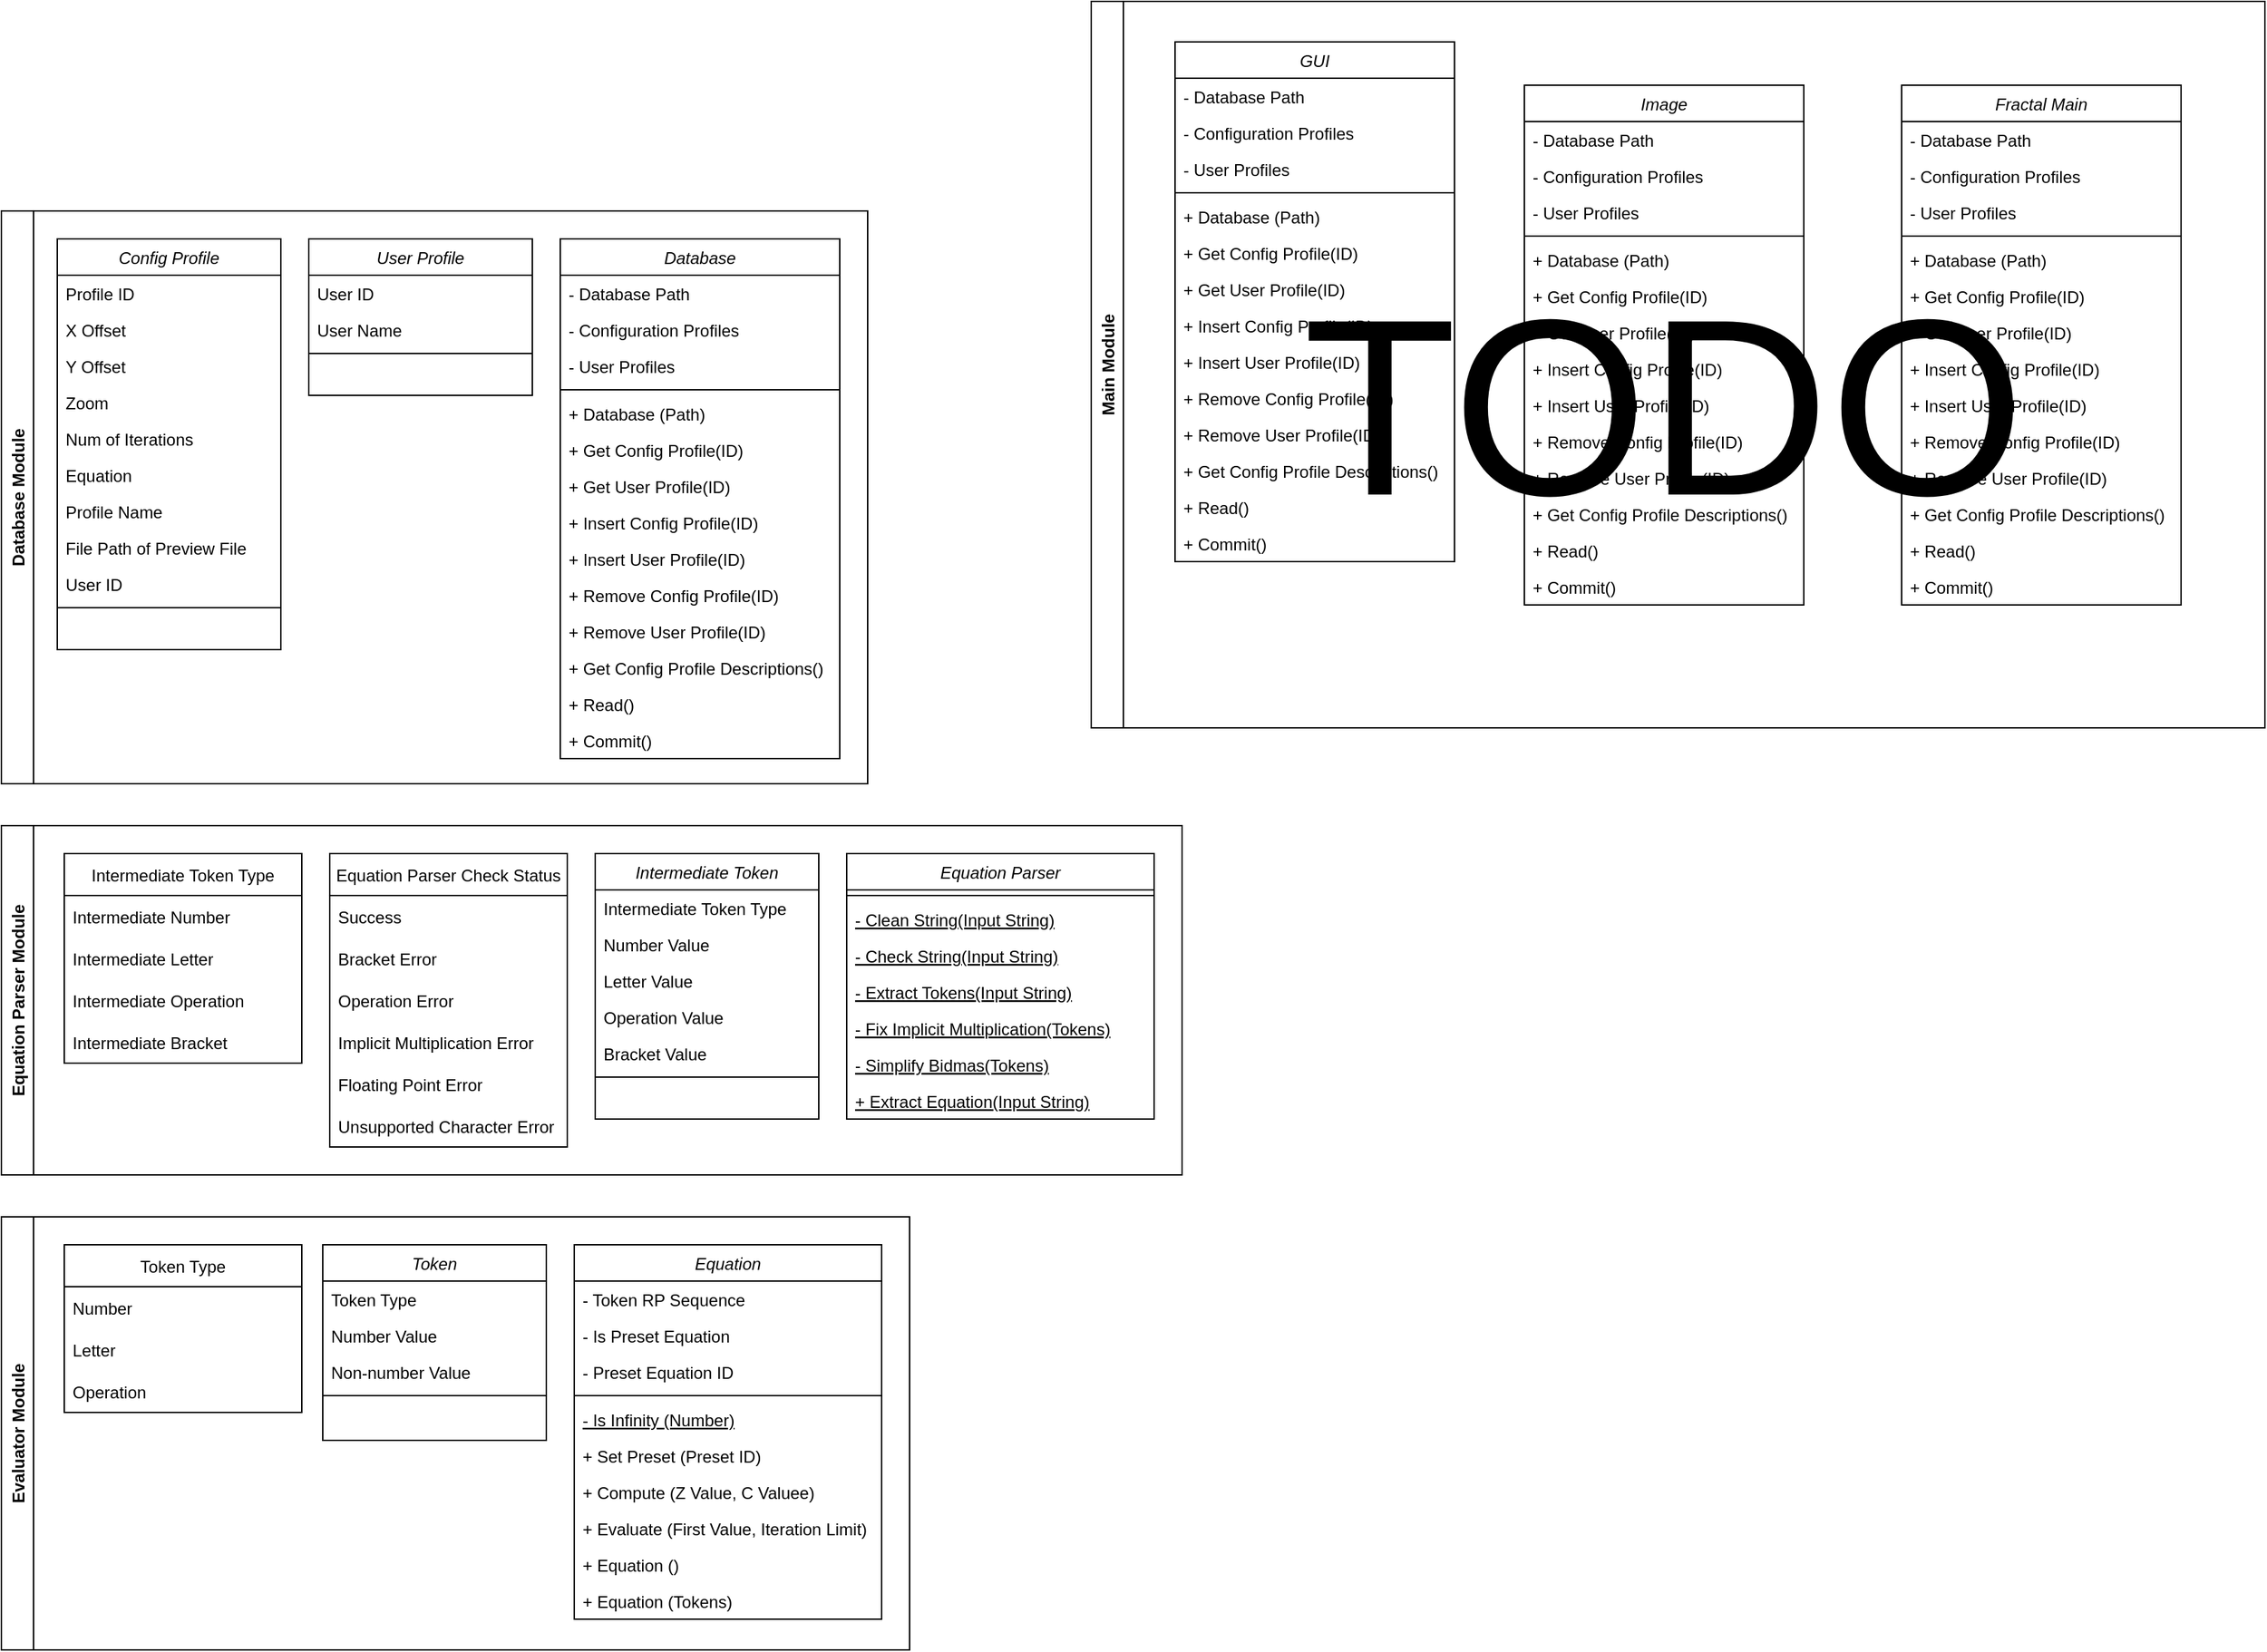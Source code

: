 <mxfile version="13.7.9" type="device"><diagram id="C5RBs43oDa-KdzZeNtuy" name="Page-1"><mxGraphModel dx="1892" dy="2619" grid="1" gridSize="10" guides="1" tooltips="1" connect="1" arrows="1" fold="1" page="1" pageScale="1" pageWidth="827" pageHeight="1169" math="0" shadow="0"><root><mxCell id="WIyWlLk6GJQsqaUBKTNV-0"/><mxCell id="WIyWlLk6GJQsqaUBKTNV-1" parent="WIyWlLk6GJQsqaUBKTNV-0"/><mxCell id="FXvKCk4nJ218UlBcuab3-96" value="Database Module" style="swimlane;horizontal=0;" parent="WIyWlLk6GJQsqaUBKTNV-1" vertex="1"><mxGeometry x="60" y="50" width="620" height="410" as="geometry"/></mxCell><mxCell id="zkfFHV4jXpPFQw0GAbJ--0" value="Config Profile" style="swimlane;fontStyle=2;align=center;verticalAlign=top;childLayout=stackLayout;horizontal=1;startSize=26;horizontalStack=0;resizeParent=1;resizeLast=0;collapsible=1;marginBottom=0;rounded=0;shadow=0;strokeWidth=1;" parent="FXvKCk4nJ218UlBcuab3-96" vertex="1"><mxGeometry x="40" y="20" width="160" height="294" as="geometry"><mxRectangle x="230" y="140" width="160" height="26" as="alternateBounds"/></mxGeometry></mxCell><mxCell id="zkfFHV4jXpPFQw0GAbJ--1" value="Profile ID" style="text;align=left;verticalAlign=top;spacingLeft=4;spacingRight=4;overflow=hidden;rotatable=0;points=[[0,0.5],[1,0.5]];portConstraint=eastwest;" parent="zkfFHV4jXpPFQw0GAbJ--0" vertex="1"><mxGeometry y="26" width="160" height="26" as="geometry"/></mxCell><mxCell id="zkfFHV4jXpPFQw0GAbJ--2" value="X Offset" style="text;align=left;verticalAlign=top;spacingLeft=4;spacingRight=4;overflow=hidden;rotatable=0;points=[[0,0.5],[1,0.5]];portConstraint=eastwest;rounded=0;shadow=0;html=0;" parent="zkfFHV4jXpPFQw0GAbJ--0" vertex="1"><mxGeometry y="52" width="160" height="26" as="geometry"/></mxCell><mxCell id="zkfFHV4jXpPFQw0GAbJ--3" value="Y Offset" style="text;align=left;verticalAlign=top;spacingLeft=4;spacingRight=4;overflow=hidden;rotatable=0;points=[[0,0.5],[1,0.5]];portConstraint=eastwest;rounded=0;shadow=0;html=0;" parent="zkfFHV4jXpPFQw0GAbJ--0" vertex="1"><mxGeometry y="78" width="160" height="26" as="geometry"/></mxCell><mxCell id="FXvKCk4nJ218UlBcuab3-0" value="Zoom" style="text;align=left;verticalAlign=top;spacingLeft=4;spacingRight=4;overflow=hidden;rotatable=0;points=[[0,0.5],[1,0.5]];portConstraint=eastwest;rounded=0;shadow=0;html=0;" parent="zkfFHV4jXpPFQw0GAbJ--0" vertex="1"><mxGeometry y="104" width="160" height="26" as="geometry"/></mxCell><mxCell id="FXvKCk4nJ218UlBcuab3-1" value="Num of Iterations" style="text;align=left;verticalAlign=top;spacingLeft=4;spacingRight=4;overflow=hidden;rotatable=0;points=[[0,0.5],[1,0.5]];portConstraint=eastwest;rounded=0;shadow=0;html=0;" parent="zkfFHV4jXpPFQw0GAbJ--0" vertex="1"><mxGeometry y="130" width="160" height="26" as="geometry"/></mxCell><mxCell id="FXvKCk4nJ218UlBcuab3-2" value="Equation" style="text;align=left;verticalAlign=top;spacingLeft=4;spacingRight=4;overflow=hidden;rotatable=0;points=[[0,0.5],[1,0.5]];portConstraint=eastwest;rounded=0;shadow=0;html=0;" parent="zkfFHV4jXpPFQw0GAbJ--0" vertex="1"><mxGeometry y="156" width="160" height="26" as="geometry"/></mxCell><mxCell id="FXvKCk4nJ218UlBcuab3-3" value="Profile Name" style="text;align=left;verticalAlign=top;spacingLeft=4;spacingRight=4;overflow=hidden;rotatable=0;points=[[0,0.5],[1,0.5]];portConstraint=eastwest;rounded=0;shadow=0;html=0;" parent="zkfFHV4jXpPFQw0GAbJ--0" vertex="1"><mxGeometry y="182" width="160" height="26" as="geometry"/></mxCell><mxCell id="FXvKCk4nJ218UlBcuab3-4" value="File Path of Preview File" style="text;align=left;verticalAlign=top;spacingLeft=4;spacingRight=4;overflow=hidden;rotatable=0;points=[[0,0.5],[1,0.5]];portConstraint=eastwest;rounded=0;shadow=0;html=0;" parent="zkfFHV4jXpPFQw0GAbJ--0" vertex="1"><mxGeometry y="208" width="160" height="26" as="geometry"/></mxCell><mxCell id="FXvKCk4nJ218UlBcuab3-5" value="User ID" style="text;align=left;verticalAlign=top;spacingLeft=4;spacingRight=4;overflow=hidden;rotatable=0;points=[[0,0.5],[1,0.5]];portConstraint=eastwest;rounded=0;shadow=0;html=0;" parent="zkfFHV4jXpPFQw0GAbJ--0" vertex="1"><mxGeometry y="234" width="160" height="26" as="geometry"/></mxCell><mxCell id="zkfFHV4jXpPFQw0GAbJ--4" value="" style="line;html=1;strokeWidth=1;align=left;verticalAlign=middle;spacingTop=-1;spacingLeft=3;spacingRight=3;rotatable=0;labelPosition=right;points=[];portConstraint=eastwest;" parent="zkfFHV4jXpPFQw0GAbJ--0" vertex="1"><mxGeometry y="260" width="160" height="8" as="geometry"/></mxCell><mxCell id="FXvKCk4nJ218UlBcuab3-6" value="User Profile" style="swimlane;fontStyle=2;align=center;verticalAlign=top;childLayout=stackLayout;horizontal=1;startSize=26;horizontalStack=0;resizeParent=1;resizeLast=0;collapsible=1;marginBottom=0;rounded=0;shadow=0;strokeWidth=1;" parent="FXvKCk4nJ218UlBcuab3-96" vertex="1"><mxGeometry x="220" y="20" width="160" height="112" as="geometry"><mxRectangle x="230" y="140" width="160" height="26" as="alternateBounds"/></mxGeometry></mxCell><mxCell id="FXvKCk4nJ218UlBcuab3-7" value="User ID" style="text;align=left;verticalAlign=top;spacingLeft=4;spacingRight=4;overflow=hidden;rotatable=0;points=[[0,0.5],[1,0.5]];portConstraint=eastwest;" parent="FXvKCk4nJ218UlBcuab3-6" vertex="1"><mxGeometry y="26" width="160" height="26" as="geometry"/></mxCell><mxCell id="FXvKCk4nJ218UlBcuab3-8" value="User Name" style="text;align=left;verticalAlign=top;spacingLeft=4;spacingRight=4;overflow=hidden;rotatable=0;points=[[0,0.5],[1,0.5]];portConstraint=eastwest;rounded=0;shadow=0;html=0;" parent="FXvKCk4nJ218UlBcuab3-6" vertex="1"><mxGeometry y="52" width="160" height="26" as="geometry"/></mxCell><mxCell id="FXvKCk4nJ218UlBcuab3-16" value="" style="line;html=1;strokeWidth=1;align=left;verticalAlign=middle;spacingTop=-1;spacingLeft=3;spacingRight=3;rotatable=0;labelPosition=right;points=[];portConstraint=eastwest;" parent="FXvKCk4nJ218UlBcuab3-6" vertex="1"><mxGeometry y="78" width="160" height="8" as="geometry"/></mxCell><mxCell id="FXvKCk4nJ218UlBcuab3-18" value="Database" style="swimlane;fontStyle=2;align=center;verticalAlign=top;childLayout=stackLayout;horizontal=1;startSize=26;horizontalStack=0;resizeParent=1;resizeLast=0;collapsible=1;marginBottom=0;rounded=0;shadow=0;strokeWidth=1;" parent="FXvKCk4nJ218UlBcuab3-96" vertex="1"><mxGeometry x="400" y="20" width="200" height="372" as="geometry"><mxRectangle x="230" y="140" width="160" height="26" as="alternateBounds"/></mxGeometry></mxCell><mxCell id="FXvKCk4nJ218UlBcuab3-19" value="- Database Path" style="text;align=left;verticalAlign=top;spacingLeft=4;spacingRight=4;overflow=hidden;rotatable=0;points=[[0,0.5],[1,0.5]];portConstraint=eastwest;" parent="FXvKCk4nJ218UlBcuab3-18" vertex="1"><mxGeometry y="26" width="200" height="26" as="geometry"/></mxCell><mxCell id="FXvKCk4nJ218UlBcuab3-20" value="- Configuration Profiles" style="text;align=left;verticalAlign=top;spacingLeft=4;spacingRight=4;overflow=hidden;rotatable=0;points=[[0,0.5],[1,0.5]];portConstraint=eastwest;rounded=0;shadow=0;html=0;" parent="FXvKCk4nJ218UlBcuab3-18" vertex="1"><mxGeometry y="52" width="200" height="26" as="geometry"/></mxCell><mxCell id="FXvKCk4nJ218UlBcuab3-21" value="- User Profiles" style="text;align=left;verticalAlign=top;spacingLeft=4;spacingRight=4;overflow=hidden;rotatable=0;points=[[0,0.5],[1,0.5]];portConstraint=eastwest;rounded=0;shadow=0;html=0;" parent="FXvKCk4nJ218UlBcuab3-18" vertex="1"><mxGeometry y="78" width="200" height="26" as="geometry"/></mxCell><mxCell id="FXvKCk4nJ218UlBcuab3-28" value="" style="line;html=1;strokeWidth=1;align=left;verticalAlign=middle;spacingTop=-1;spacingLeft=3;spacingRight=3;rotatable=0;labelPosition=right;points=[];portConstraint=eastwest;" parent="FXvKCk4nJ218UlBcuab3-18" vertex="1"><mxGeometry y="104" width="200" height="8" as="geometry"/></mxCell><mxCell id="FXvKCk4nJ218UlBcuab3-27" value="+ Database (Path)" style="text;align=left;verticalAlign=top;spacingLeft=4;spacingRight=4;overflow=hidden;rotatable=0;points=[[0,0.5],[1,0.5]];portConstraint=eastwest;rounded=0;shadow=0;html=0;" parent="FXvKCk4nJ218UlBcuab3-18" vertex="1"><mxGeometry y="112" width="200" height="26" as="geometry"/></mxCell><mxCell id="FXvKCk4nJ218UlBcuab3-29" value="+ Get Config Profile(ID)" style="text;align=left;verticalAlign=top;spacingLeft=4;spacingRight=4;overflow=hidden;rotatable=0;points=[[0,0.5],[1,0.5]];portConstraint=eastwest;rounded=0;shadow=0;html=0;" parent="FXvKCk4nJ218UlBcuab3-18" vertex="1"><mxGeometry y="138" width="200" height="26" as="geometry"/></mxCell><mxCell id="FXvKCk4nJ218UlBcuab3-30" value="+ Get User Profile(ID)" style="text;align=left;verticalAlign=top;spacingLeft=4;spacingRight=4;overflow=hidden;rotatable=0;points=[[0,0.5],[1,0.5]];portConstraint=eastwest;rounded=0;shadow=0;html=0;" parent="FXvKCk4nJ218UlBcuab3-18" vertex="1"><mxGeometry y="164" width="200" height="26" as="geometry"/></mxCell><mxCell id="FXvKCk4nJ218UlBcuab3-31" value="+ Insert Config Profile(ID)" style="text;align=left;verticalAlign=top;spacingLeft=4;spacingRight=4;overflow=hidden;rotatable=0;points=[[0,0.5],[1,0.5]];portConstraint=eastwest;rounded=0;shadow=0;html=0;" parent="FXvKCk4nJ218UlBcuab3-18" vertex="1"><mxGeometry y="190" width="200" height="26" as="geometry"/></mxCell><mxCell id="FXvKCk4nJ218UlBcuab3-32" value="+ Insert User Profile(ID)" style="text;align=left;verticalAlign=top;spacingLeft=4;spacingRight=4;overflow=hidden;rotatable=0;points=[[0,0.5],[1,0.5]];portConstraint=eastwest;rounded=0;shadow=0;html=0;" parent="FXvKCk4nJ218UlBcuab3-18" vertex="1"><mxGeometry y="216" width="200" height="26" as="geometry"/></mxCell><mxCell id="FXvKCk4nJ218UlBcuab3-33" value="+ Remove Config Profile(ID)" style="text;align=left;verticalAlign=top;spacingLeft=4;spacingRight=4;overflow=hidden;rotatable=0;points=[[0,0.5],[1,0.5]];portConstraint=eastwest;rounded=0;shadow=0;html=0;" parent="FXvKCk4nJ218UlBcuab3-18" vertex="1"><mxGeometry y="242" width="200" height="26" as="geometry"/></mxCell><mxCell id="FXvKCk4nJ218UlBcuab3-34" value="+ Remove User Profile(ID)" style="text;align=left;verticalAlign=top;spacingLeft=4;spacingRight=4;overflow=hidden;rotatable=0;points=[[0,0.5],[1,0.5]];portConstraint=eastwest;rounded=0;shadow=0;html=0;" parent="FXvKCk4nJ218UlBcuab3-18" vertex="1"><mxGeometry y="268" width="200" height="26" as="geometry"/></mxCell><mxCell id="FXvKCk4nJ218UlBcuab3-37" value="+ Get Config Profile Descriptions()" style="text;align=left;verticalAlign=top;spacingLeft=4;spacingRight=4;overflow=hidden;rotatable=0;points=[[0,0.5],[1,0.5]];portConstraint=eastwest;rounded=0;shadow=0;html=0;" parent="FXvKCk4nJ218UlBcuab3-18" vertex="1"><mxGeometry y="294" width="200" height="26" as="geometry"/></mxCell><mxCell id="FXvKCk4nJ218UlBcuab3-35" value="+ Read()" style="text;align=left;verticalAlign=top;spacingLeft=4;spacingRight=4;overflow=hidden;rotatable=0;points=[[0,0.5],[1,0.5]];portConstraint=eastwest;rounded=0;shadow=0;html=0;" parent="FXvKCk4nJ218UlBcuab3-18" vertex="1"><mxGeometry y="320" width="200" height="26" as="geometry"/></mxCell><mxCell id="FXvKCk4nJ218UlBcuab3-36" value="+ Commit()" style="text;align=left;verticalAlign=top;spacingLeft=4;spacingRight=4;overflow=hidden;rotatable=0;points=[[0,0.5],[1,0.5]];portConstraint=eastwest;rounded=0;shadow=0;html=0;" parent="FXvKCk4nJ218UlBcuab3-18" vertex="1"><mxGeometry y="346" width="200" height="26" as="geometry"/></mxCell><mxCell id="FXvKCk4nJ218UlBcuab3-97" value="Equation Parser Module" style="swimlane;horizontal=0;" parent="WIyWlLk6GJQsqaUBKTNV-1" vertex="1"><mxGeometry x="60" y="490" width="845" height="250" as="geometry"/></mxCell><mxCell id="FXvKCk4nJ218UlBcuab3-53" value="Intermediate Token Type" style="swimlane;fontStyle=0;childLayout=stackLayout;horizontal=1;startSize=30;horizontalStack=0;resizeParent=1;resizeParentMax=0;resizeLast=0;collapsible=1;marginBottom=0;" parent="FXvKCk4nJ218UlBcuab3-97" vertex="1"><mxGeometry x="45" y="20" width="170" height="150" as="geometry"/></mxCell><mxCell id="FXvKCk4nJ218UlBcuab3-54" value="Intermediate Number" style="text;strokeColor=none;fillColor=none;align=left;verticalAlign=middle;spacingLeft=4;spacingRight=4;overflow=hidden;points=[[0,0.5],[1,0.5]];portConstraint=eastwest;rotatable=0;" parent="FXvKCk4nJ218UlBcuab3-53" vertex="1"><mxGeometry y="30" width="170" height="30" as="geometry"/></mxCell><mxCell id="FXvKCk4nJ218UlBcuab3-55" value="Intermediate Letter" style="text;strokeColor=none;fillColor=none;align=left;verticalAlign=middle;spacingLeft=4;spacingRight=4;overflow=hidden;points=[[0,0.5],[1,0.5]];portConstraint=eastwest;rotatable=0;" parent="FXvKCk4nJ218UlBcuab3-53" vertex="1"><mxGeometry y="60" width="170" height="30" as="geometry"/></mxCell><mxCell id="FXvKCk4nJ218UlBcuab3-56" value="Intermediate Operation" style="text;strokeColor=none;fillColor=none;align=left;verticalAlign=middle;spacingLeft=4;spacingRight=4;overflow=hidden;points=[[0,0.5],[1,0.5]];portConstraint=eastwest;rotatable=0;" parent="FXvKCk4nJ218UlBcuab3-53" vertex="1"><mxGeometry y="90" width="170" height="30" as="geometry"/></mxCell><mxCell id="FXvKCk4nJ218UlBcuab3-57" value="Intermediate Bracket" style="text;strokeColor=none;fillColor=none;align=left;verticalAlign=middle;spacingLeft=4;spacingRight=4;overflow=hidden;points=[[0,0.5],[1,0.5]];portConstraint=eastwest;rotatable=0;" parent="FXvKCk4nJ218UlBcuab3-53" vertex="1"><mxGeometry y="120" width="170" height="30" as="geometry"/></mxCell><mxCell id="FXvKCk4nJ218UlBcuab3-58" value="Equation Parser Check Status" style="swimlane;fontStyle=0;childLayout=stackLayout;horizontal=1;startSize=30;horizontalStack=0;resizeParent=1;resizeParentMax=0;resizeLast=0;collapsible=1;marginBottom=0;" parent="FXvKCk4nJ218UlBcuab3-97" vertex="1"><mxGeometry x="235" y="20" width="170" height="210" as="geometry"/></mxCell><mxCell id="FXvKCk4nJ218UlBcuab3-59" value="Success" style="text;strokeColor=none;fillColor=none;align=left;verticalAlign=middle;spacingLeft=4;spacingRight=4;overflow=hidden;points=[[0,0.5],[1,0.5]];portConstraint=eastwest;rotatable=0;" parent="FXvKCk4nJ218UlBcuab3-58" vertex="1"><mxGeometry y="30" width="170" height="30" as="geometry"/></mxCell><mxCell id="FXvKCk4nJ218UlBcuab3-60" value="Bracket Error" style="text;strokeColor=none;fillColor=none;align=left;verticalAlign=middle;spacingLeft=4;spacingRight=4;overflow=hidden;points=[[0,0.5],[1,0.5]];portConstraint=eastwest;rotatable=0;" parent="FXvKCk4nJ218UlBcuab3-58" vertex="1"><mxGeometry y="60" width="170" height="30" as="geometry"/></mxCell><mxCell id="FXvKCk4nJ218UlBcuab3-61" value="Operation Error" style="text;strokeColor=none;fillColor=none;align=left;verticalAlign=middle;spacingLeft=4;spacingRight=4;overflow=hidden;points=[[0,0.5],[1,0.5]];portConstraint=eastwest;rotatable=0;" parent="FXvKCk4nJ218UlBcuab3-58" vertex="1"><mxGeometry y="90" width="170" height="30" as="geometry"/></mxCell><mxCell id="FXvKCk4nJ218UlBcuab3-62" value="Implicit Multiplication Error" style="text;strokeColor=none;fillColor=none;align=left;verticalAlign=middle;spacingLeft=4;spacingRight=4;overflow=hidden;points=[[0,0.5],[1,0.5]];portConstraint=eastwest;rotatable=0;" parent="FXvKCk4nJ218UlBcuab3-58" vertex="1"><mxGeometry y="120" width="170" height="30" as="geometry"/></mxCell><mxCell id="FXvKCk4nJ218UlBcuab3-63" value="Floating Point Error" style="text;strokeColor=none;fillColor=none;align=left;verticalAlign=middle;spacingLeft=4;spacingRight=4;overflow=hidden;points=[[0,0.5],[1,0.5]];portConstraint=eastwest;rotatable=0;" parent="FXvKCk4nJ218UlBcuab3-58" vertex="1"><mxGeometry y="150" width="170" height="30" as="geometry"/></mxCell><mxCell id="FXvKCk4nJ218UlBcuab3-64" value="Unsupported Character Error" style="text;strokeColor=none;fillColor=none;align=left;verticalAlign=middle;spacingLeft=4;spacingRight=4;overflow=hidden;points=[[0,0.5],[1,0.5]];portConstraint=eastwest;rotatable=0;" parent="FXvKCk4nJ218UlBcuab3-58" vertex="1"><mxGeometry y="180" width="170" height="30" as="geometry"/></mxCell><mxCell id="FXvKCk4nJ218UlBcuab3-65" value="Intermediate Token" style="swimlane;fontStyle=2;align=center;verticalAlign=top;childLayout=stackLayout;horizontal=1;startSize=26;horizontalStack=0;resizeParent=1;resizeLast=0;collapsible=1;marginBottom=0;rounded=0;shadow=0;strokeWidth=1;" parent="FXvKCk4nJ218UlBcuab3-97" vertex="1"><mxGeometry x="425" y="20" width="160" height="190" as="geometry"><mxRectangle x="230" y="140" width="160" height="26" as="alternateBounds"/></mxGeometry></mxCell><mxCell id="FXvKCk4nJ218UlBcuab3-66" value="Intermediate Token Type" style="text;align=left;verticalAlign=top;spacingLeft=4;spacingRight=4;overflow=hidden;rotatable=0;points=[[0,0.5],[1,0.5]];portConstraint=eastwest;" parent="FXvKCk4nJ218UlBcuab3-65" vertex="1"><mxGeometry y="26" width="160" height="26" as="geometry"/></mxCell><mxCell id="FXvKCk4nJ218UlBcuab3-67" value="Number Value" style="text;align=left;verticalAlign=top;spacingLeft=4;spacingRight=4;overflow=hidden;rotatable=0;points=[[0,0.5],[1,0.5]];portConstraint=eastwest;rounded=0;shadow=0;html=0;" parent="FXvKCk4nJ218UlBcuab3-65" vertex="1"><mxGeometry y="52" width="160" height="26" as="geometry"/></mxCell><mxCell id="FXvKCk4nJ218UlBcuab3-68" value="Letter Value" style="text;align=left;verticalAlign=top;spacingLeft=4;spacingRight=4;overflow=hidden;rotatable=0;points=[[0,0.5],[1,0.5]];portConstraint=eastwest;rounded=0;shadow=0;html=0;" parent="FXvKCk4nJ218UlBcuab3-65" vertex="1"><mxGeometry y="78" width="160" height="26" as="geometry"/></mxCell><mxCell id="FXvKCk4nJ218UlBcuab3-69" value="Operation Value" style="text;align=left;verticalAlign=top;spacingLeft=4;spacingRight=4;overflow=hidden;rotatable=0;points=[[0,0.5],[1,0.5]];portConstraint=eastwest;rounded=0;shadow=0;html=0;" parent="FXvKCk4nJ218UlBcuab3-65" vertex="1"><mxGeometry y="104" width="160" height="26" as="geometry"/></mxCell><mxCell id="FXvKCk4nJ218UlBcuab3-70" value="Bracket Value" style="text;align=left;verticalAlign=top;spacingLeft=4;spacingRight=4;overflow=hidden;rotatable=0;points=[[0,0.5],[1,0.5]];portConstraint=eastwest;rounded=0;shadow=0;html=0;" parent="FXvKCk4nJ218UlBcuab3-65" vertex="1"><mxGeometry y="130" width="160" height="26" as="geometry"/></mxCell><mxCell id="FXvKCk4nJ218UlBcuab3-75" value="" style="line;html=1;strokeWidth=1;align=left;verticalAlign=middle;spacingTop=-1;spacingLeft=3;spacingRight=3;rotatable=0;labelPosition=right;points=[];portConstraint=eastwest;" parent="FXvKCk4nJ218UlBcuab3-65" vertex="1"><mxGeometry y="156" width="160" height="8" as="geometry"/></mxCell><mxCell id="FXvKCk4nJ218UlBcuab3-77" value="Equation Parser" style="swimlane;fontStyle=2;align=center;verticalAlign=top;childLayout=stackLayout;horizontal=1;startSize=26;horizontalStack=0;resizeParent=1;resizeLast=0;collapsible=1;marginBottom=0;rounded=0;shadow=0;strokeWidth=1;" parent="FXvKCk4nJ218UlBcuab3-97" vertex="1"><mxGeometry x="605" y="20" width="220" height="190" as="geometry"><mxRectangle x="230" y="140" width="160" height="26" as="alternateBounds"/></mxGeometry></mxCell><mxCell id="FXvKCk4nJ218UlBcuab3-83" value="" style="line;html=1;strokeWidth=1;align=left;verticalAlign=middle;spacingTop=-1;spacingLeft=3;spacingRight=3;rotatable=0;labelPosition=right;points=[];portConstraint=eastwest;" parent="FXvKCk4nJ218UlBcuab3-77" vertex="1"><mxGeometry y="26" width="220" height="8" as="geometry"/></mxCell><mxCell id="FXvKCk4nJ218UlBcuab3-82" value="- Clean String(Input String)" style="text;align=left;verticalAlign=top;spacingLeft=4;spacingRight=4;overflow=hidden;rotatable=0;points=[[0,0.5],[1,0.5]];portConstraint=eastwest;rounded=0;shadow=0;html=0;fontStyle=4" parent="FXvKCk4nJ218UlBcuab3-77" vertex="1"><mxGeometry y="34" width="220" height="26" as="geometry"/></mxCell><mxCell id="FXvKCk4nJ218UlBcuab3-84" value="- Check String(Input String)" style="text;align=left;verticalAlign=top;spacingLeft=4;spacingRight=4;overflow=hidden;rotatable=0;points=[[0,0.5],[1,0.5]];portConstraint=eastwest;rounded=0;shadow=0;html=0;fontStyle=4" parent="FXvKCk4nJ218UlBcuab3-77" vertex="1"><mxGeometry y="60" width="220" height="26" as="geometry"/></mxCell><mxCell id="FXvKCk4nJ218UlBcuab3-85" value="- Extract Tokens(Input String)" style="text;align=left;verticalAlign=top;spacingLeft=4;spacingRight=4;overflow=hidden;rotatable=0;points=[[0,0.5],[1,0.5]];portConstraint=eastwest;rounded=0;shadow=0;html=0;fontStyle=4" parent="FXvKCk4nJ218UlBcuab3-77" vertex="1"><mxGeometry y="86" width="220" height="26" as="geometry"/></mxCell><mxCell id="FXvKCk4nJ218UlBcuab3-86" value="- Fix Implicit Multiplication(Tokens)" style="text;align=left;verticalAlign=top;spacingLeft=4;spacingRight=4;overflow=hidden;rotatable=0;points=[[0,0.5],[1,0.5]];portConstraint=eastwest;rounded=0;shadow=0;html=0;fontStyle=4" parent="FXvKCk4nJ218UlBcuab3-77" vertex="1"><mxGeometry y="112" width="220" height="26" as="geometry"/></mxCell><mxCell id="FXvKCk4nJ218UlBcuab3-87" value="- Simplify Bidmas(Tokens)" style="text;align=left;verticalAlign=top;spacingLeft=4;spacingRight=4;overflow=hidden;rotatable=0;points=[[0,0.5],[1,0.5]];portConstraint=eastwest;rounded=0;shadow=0;html=0;fontStyle=4" parent="FXvKCk4nJ218UlBcuab3-77" vertex="1"><mxGeometry y="138" width="220" height="26" as="geometry"/></mxCell><mxCell id="FXvKCk4nJ218UlBcuab3-88" value="+ Extract Equation(Input String)" style="text;align=left;verticalAlign=top;spacingLeft=4;spacingRight=4;overflow=hidden;rotatable=0;points=[[0,0.5],[1,0.5]];portConstraint=eastwest;rounded=0;shadow=0;html=0;fontStyle=4" parent="FXvKCk4nJ218UlBcuab3-77" vertex="1"><mxGeometry y="164" width="220" height="26" as="geometry"/></mxCell><mxCell id="ZfE3s2e-0vQXbP0ouvGg-0" value="Evaluator Module" style="swimlane;horizontal=0;" vertex="1" parent="WIyWlLk6GJQsqaUBKTNV-1"><mxGeometry x="60" y="770" width="650" height="310" as="geometry"/></mxCell><mxCell id="ZfE3s2e-0vQXbP0ouvGg-20" value="Equation" style="swimlane;fontStyle=2;align=center;verticalAlign=top;childLayout=stackLayout;horizontal=1;startSize=26;horizontalStack=0;resizeParent=1;resizeLast=0;collapsible=1;marginBottom=0;rounded=0;shadow=0;strokeWidth=1;" vertex="1" parent="ZfE3s2e-0vQXbP0ouvGg-0"><mxGeometry x="410" y="20" width="220" height="268" as="geometry"><mxRectangle x="230" y="140" width="160" height="26" as="alternateBounds"/></mxGeometry></mxCell><mxCell id="ZfE3s2e-0vQXbP0ouvGg-28" value="- Token RP Sequence" style="text;align=left;verticalAlign=top;spacingLeft=4;spacingRight=4;overflow=hidden;rotatable=0;points=[[0,0.5],[1,0.5]];portConstraint=eastwest;rounded=0;shadow=0;html=0;" vertex="1" parent="ZfE3s2e-0vQXbP0ouvGg-20"><mxGeometry y="26" width="220" height="26" as="geometry"/></mxCell><mxCell id="ZfE3s2e-0vQXbP0ouvGg-29" value="- Is Preset Equation" style="text;align=left;verticalAlign=top;spacingLeft=4;spacingRight=4;overflow=hidden;rotatable=0;points=[[0,0.5],[1,0.5]];portConstraint=eastwest;rounded=0;shadow=0;html=0;" vertex="1" parent="ZfE3s2e-0vQXbP0ouvGg-20"><mxGeometry y="52" width="220" height="26" as="geometry"/></mxCell><mxCell id="ZfE3s2e-0vQXbP0ouvGg-30" value="- Preset Equation ID" style="text;align=left;verticalAlign=top;spacingLeft=4;spacingRight=4;overflow=hidden;rotatable=0;points=[[0,0.5],[1,0.5]];portConstraint=eastwest;rounded=0;shadow=0;html=0;" vertex="1" parent="ZfE3s2e-0vQXbP0ouvGg-20"><mxGeometry y="78" width="220" height="26" as="geometry"/></mxCell><mxCell id="ZfE3s2e-0vQXbP0ouvGg-21" value="" style="line;html=1;strokeWidth=1;align=left;verticalAlign=middle;spacingTop=-1;spacingLeft=3;spacingRight=3;rotatable=0;labelPosition=right;points=[];portConstraint=eastwest;" vertex="1" parent="ZfE3s2e-0vQXbP0ouvGg-20"><mxGeometry y="104" width="220" height="8" as="geometry"/></mxCell><mxCell id="ZfE3s2e-0vQXbP0ouvGg-22" value="- Is Infinity (Number)" style="text;align=left;verticalAlign=top;spacingLeft=4;spacingRight=4;overflow=hidden;rotatable=0;points=[[0,0.5],[1,0.5]];portConstraint=eastwest;rounded=0;shadow=0;html=0;fontStyle=4" vertex="1" parent="ZfE3s2e-0vQXbP0ouvGg-20"><mxGeometry y="112" width="220" height="26" as="geometry"/></mxCell><mxCell id="ZfE3s2e-0vQXbP0ouvGg-23" value="+ Set Preset (Preset ID)" style="text;align=left;verticalAlign=top;spacingLeft=4;spacingRight=4;overflow=hidden;rotatable=0;points=[[0,0.5],[1,0.5]];portConstraint=eastwest;rounded=0;shadow=0;html=0;fontStyle=0" vertex="1" parent="ZfE3s2e-0vQXbP0ouvGg-20"><mxGeometry y="138" width="220" height="26" as="geometry"/></mxCell><mxCell id="ZfE3s2e-0vQXbP0ouvGg-31" value="+ Compute (Z Value, C Valuee)" style="text;align=left;verticalAlign=top;spacingLeft=4;spacingRight=4;overflow=hidden;rotatable=0;points=[[0,0.5],[1,0.5]];portConstraint=eastwest;rounded=0;shadow=0;html=0;fontStyle=0" vertex="1" parent="ZfE3s2e-0vQXbP0ouvGg-20"><mxGeometry y="164" width="220" height="26" as="geometry"/></mxCell><mxCell id="ZfE3s2e-0vQXbP0ouvGg-32" value="+ Evaluate (First Value, Iteration Limit)" style="text;align=left;verticalAlign=top;spacingLeft=4;spacingRight=4;overflow=hidden;rotatable=0;points=[[0,0.5],[1,0.5]];portConstraint=eastwest;rounded=0;shadow=0;html=0;fontStyle=0" vertex="1" parent="ZfE3s2e-0vQXbP0ouvGg-20"><mxGeometry y="190" width="220" height="26" as="geometry"/></mxCell><mxCell id="ZfE3s2e-0vQXbP0ouvGg-33" value="+ Equation ()" style="text;align=left;verticalAlign=top;spacingLeft=4;spacingRight=4;overflow=hidden;rotatable=0;points=[[0,0.5],[1,0.5]];portConstraint=eastwest;rounded=0;shadow=0;html=0;fontStyle=0" vertex="1" parent="ZfE3s2e-0vQXbP0ouvGg-20"><mxGeometry y="216" width="220" height="26" as="geometry"/></mxCell><mxCell id="ZfE3s2e-0vQXbP0ouvGg-34" value="+ Equation (Tokens)" style="text;align=left;verticalAlign=top;spacingLeft=4;spacingRight=4;overflow=hidden;rotatable=0;points=[[0,0.5],[1,0.5]];portConstraint=eastwest;rounded=0;shadow=0;html=0;fontStyle=0" vertex="1" parent="ZfE3s2e-0vQXbP0ouvGg-20"><mxGeometry y="242" width="220" height="26" as="geometry"/></mxCell><mxCell id="ZfE3s2e-0vQXbP0ouvGg-13" value="Token" style="swimlane;fontStyle=2;align=center;verticalAlign=top;childLayout=stackLayout;horizontal=1;startSize=26;horizontalStack=0;resizeParent=1;resizeLast=0;collapsible=1;marginBottom=0;rounded=0;shadow=0;strokeWidth=1;" vertex="1" parent="ZfE3s2e-0vQXbP0ouvGg-0"><mxGeometry x="230" y="20" width="160" height="140" as="geometry"><mxRectangle x="230" y="140" width="160" height="26" as="alternateBounds"/></mxGeometry></mxCell><mxCell id="ZfE3s2e-0vQXbP0ouvGg-14" value="Token Type" style="text;align=left;verticalAlign=top;spacingLeft=4;spacingRight=4;overflow=hidden;rotatable=0;points=[[0,0.5],[1,0.5]];portConstraint=eastwest;" vertex="1" parent="ZfE3s2e-0vQXbP0ouvGg-13"><mxGeometry y="26" width="160" height="26" as="geometry"/></mxCell><mxCell id="ZfE3s2e-0vQXbP0ouvGg-15" value="Number Value" style="text;align=left;verticalAlign=top;spacingLeft=4;spacingRight=4;overflow=hidden;rotatable=0;points=[[0,0.5],[1,0.5]];portConstraint=eastwest;rounded=0;shadow=0;html=0;" vertex="1" parent="ZfE3s2e-0vQXbP0ouvGg-13"><mxGeometry y="52" width="160" height="26" as="geometry"/></mxCell><mxCell id="ZfE3s2e-0vQXbP0ouvGg-16" value="Non-number Value" style="text;align=left;verticalAlign=top;spacingLeft=4;spacingRight=4;overflow=hidden;rotatable=0;points=[[0,0.5],[1,0.5]];portConstraint=eastwest;rounded=0;shadow=0;html=0;" vertex="1" parent="ZfE3s2e-0vQXbP0ouvGg-13"><mxGeometry y="78" width="160" height="26" as="geometry"/></mxCell><mxCell id="ZfE3s2e-0vQXbP0ouvGg-19" value="" style="line;html=1;strokeWidth=1;align=left;verticalAlign=middle;spacingTop=-1;spacingLeft=3;spacingRight=3;rotatable=0;labelPosition=right;points=[];portConstraint=eastwest;" vertex="1" parent="ZfE3s2e-0vQXbP0ouvGg-13"><mxGeometry y="104" width="160" height="8" as="geometry"/></mxCell><mxCell id="ZfE3s2e-0vQXbP0ouvGg-1" value="Token Type" style="swimlane;fontStyle=0;childLayout=stackLayout;horizontal=1;startSize=30;horizontalStack=0;resizeParent=1;resizeParentMax=0;resizeLast=0;collapsible=1;marginBottom=0;" vertex="1" parent="ZfE3s2e-0vQXbP0ouvGg-0"><mxGeometry x="45" y="20" width="170" height="120" as="geometry"/></mxCell><mxCell id="ZfE3s2e-0vQXbP0ouvGg-2" value="Number" style="text;strokeColor=none;fillColor=none;align=left;verticalAlign=middle;spacingLeft=4;spacingRight=4;overflow=hidden;points=[[0,0.5],[1,0.5]];portConstraint=eastwest;rotatable=0;" vertex="1" parent="ZfE3s2e-0vQXbP0ouvGg-1"><mxGeometry y="30" width="170" height="30" as="geometry"/></mxCell><mxCell id="ZfE3s2e-0vQXbP0ouvGg-3" value="Letter" style="text;strokeColor=none;fillColor=none;align=left;verticalAlign=middle;spacingLeft=4;spacingRight=4;overflow=hidden;points=[[0,0.5],[1,0.5]];portConstraint=eastwest;rotatable=0;" vertex="1" parent="ZfE3s2e-0vQXbP0ouvGg-1"><mxGeometry y="60" width="170" height="30" as="geometry"/></mxCell><mxCell id="ZfE3s2e-0vQXbP0ouvGg-4" value="Operation" style="text;strokeColor=none;fillColor=none;align=left;verticalAlign=middle;spacingLeft=4;spacingRight=4;overflow=hidden;points=[[0,0.5],[1,0.5]];portConstraint=eastwest;rotatable=0;" vertex="1" parent="ZfE3s2e-0vQXbP0ouvGg-1"><mxGeometry y="90" width="170" height="30" as="geometry"/></mxCell><mxCell id="ZfE3s2e-0vQXbP0ouvGg-35" value="Main Module" style="swimlane;horizontal=0;" vertex="1" parent="WIyWlLk6GJQsqaUBKTNV-1"><mxGeometry x="840" y="-100" width="840" height="520" as="geometry"/></mxCell><mxCell id="ZfE3s2e-0vQXbP0ouvGg-112" value="Image" style="swimlane;fontStyle=2;align=center;verticalAlign=top;childLayout=stackLayout;horizontal=1;startSize=26;horizontalStack=0;resizeParent=1;resizeLast=0;collapsible=1;marginBottom=0;rounded=0;shadow=0;strokeWidth=1;" vertex="1" parent="ZfE3s2e-0vQXbP0ouvGg-35"><mxGeometry x="310" y="60" width="200" height="372" as="geometry"><mxRectangle x="230" y="140" width="160" height="26" as="alternateBounds"/></mxGeometry></mxCell><mxCell id="ZfE3s2e-0vQXbP0ouvGg-113" value="- Database Path" style="text;align=left;verticalAlign=top;spacingLeft=4;spacingRight=4;overflow=hidden;rotatable=0;points=[[0,0.5],[1,0.5]];portConstraint=eastwest;" vertex="1" parent="ZfE3s2e-0vQXbP0ouvGg-112"><mxGeometry y="26" width="200" height="26" as="geometry"/></mxCell><mxCell id="ZfE3s2e-0vQXbP0ouvGg-114" value="- Configuration Profiles" style="text;align=left;verticalAlign=top;spacingLeft=4;spacingRight=4;overflow=hidden;rotatable=0;points=[[0,0.5],[1,0.5]];portConstraint=eastwest;rounded=0;shadow=0;html=0;" vertex="1" parent="ZfE3s2e-0vQXbP0ouvGg-112"><mxGeometry y="52" width="200" height="26" as="geometry"/></mxCell><mxCell id="ZfE3s2e-0vQXbP0ouvGg-115" value="- User Profiles" style="text;align=left;verticalAlign=top;spacingLeft=4;spacingRight=4;overflow=hidden;rotatable=0;points=[[0,0.5],[1,0.5]];portConstraint=eastwest;rounded=0;shadow=0;html=0;" vertex="1" parent="ZfE3s2e-0vQXbP0ouvGg-112"><mxGeometry y="78" width="200" height="26" as="geometry"/></mxCell><mxCell id="ZfE3s2e-0vQXbP0ouvGg-116" value="" style="line;html=1;strokeWidth=1;align=left;verticalAlign=middle;spacingTop=-1;spacingLeft=3;spacingRight=3;rotatable=0;labelPosition=right;points=[];portConstraint=eastwest;" vertex="1" parent="ZfE3s2e-0vQXbP0ouvGg-112"><mxGeometry y="104" width="200" height="8" as="geometry"/></mxCell><mxCell id="ZfE3s2e-0vQXbP0ouvGg-117" value="+ Database (Path)" style="text;align=left;verticalAlign=top;spacingLeft=4;spacingRight=4;overflow=hidden;rotatable=0;points=[[0,0.5],[1,0.5]];portConstraint=eastwest;rounded=0;shadow=0;html=0;" vertex="1" parent="ZfE3s2e-0vQXbP0ouvGg-112"><mxGeometry y="112" width="200" height="26" as="geometry"/></mxCell><mxCell id="ZfE3s2e-0vQXbP0ouvGg-118" value="+ Get Config Profile(ID)" style="text;align=left;verticalAlign=top;spacingLeft=4;spacingRight=4;overflow=hidden;rotatable=0;points=[[0,0.5],[1,0.5]];portConstraint=eastwest;rounded=0;shadow=0;html=0;" vertex="1" parent="ZfE3s2e-0vQXbP0ouvGg-112"><mxGeometry y="138" width="200" height="26" as="geometry"/></mxCell><mxCell id="ZfE3s2e-0vQXbP0ouvGg-119" value="+ Get User Profile(ID)" style="text;align=left;verticalAlign=top;spacingLeft=4;spacingRight=4;overflow=hidden;rotatable=0;points=[[0,0.5],[1,0.5]];portConstraint=eastwest;rounded=0;shadow=0;html=0;" vertex="1" parent="ZfE3s2e-0vQXbP0ouvGg-112"><mxGeometry y="164" width="200" height="26" as="geometry"/></mxCell><mxCell id="ZfE3s2e-0vQXbP0ouvGg-120" value="+ Insert Config Profile(ID)" style="text;align=left;verticalAlign=top;spacingLeft=4;spacingRight=4;overflow=hidden;rotatable=0;points=[[0,0.5],[1,0.5]];portConstraint=eastwest;rounded=0;shadow=0;html=0;" vertex="1" parent="ZfE3s2e-0vQXbP0ouvGg-112"><mxGeometry y="190" width="200" height="26" as="geometry"/></mxCell><mxCell id="ZfE3s2e-0vQXbP0ouvGg-121" value="+ Insert User Profile(ID)" style="text;align=left;verticalAlign=top;spacingLeft=4;spacingRight=4;overflow=hidden;rotatable=0;points=[[0,0.5],[1,0.5]];portConstraint=eastwest;rounded=0;shadow=0;html=0;" vertex="1" parent="ZfE3s2e-0vQXbP0ouvGg-112"><mxGeometry y="216" width="200" height="26" as="geometry"/></mxCell><mxCell id="ZfE3s2e-0vQXbP0ouvGg-122" value="+ Remove Config Profile(ID)" style="text;align=left;verticalAlign=top;spacingLeft=4;spacingRight=4;overflow=hidden;rotatable=0;points=[[0,0.5],[1,0.5]];portConstraint=eastwest;rounded=0;shadow=0;html=0;" vertex="1" parent="ZfE3s2e-0vQXbP0ouvGg-112"><mxGeometry y="242" width="200" height="26" as="geometry"/></mxCell><mxCell id="ZfE3s2e-0vQXbP0ouvGg-123" value="+ Remove User Profile(ID)" style="text;align=left;verticalAlign=top;spacingLeft=4;spacingRight=4;overflow=hidden;rotatable=0;points=[[0,0.5],[1,0.5]];portConstraint=eastwest;rounded=0;shadow=0;html=0;" vertex="1" parent="ZfE3s2e-0vQXbP0ouvGg-112"><mxGeometry y="268" width="200" height="26" as="geometry"/></mxCell><mxCell id="ZfE3s2e-0vQXbP0ouvGg-124" value="+ Get Config Profile Descriptions()" style="text;align=left;verticalAlign=top;spacingLeft=4;spacingRight=4;overflow=hidden;rotatable=0;points=[[0,0.5],[1,0.5]];portConstraint=eastwest;rounded=0;shadow=0;html=0;" vertex="1" parent="ZfE3s2e-0vQXbP0ouvGg-112"><mxGeometry y="294" width="200" height="26" as="geometry"/></mxCell><mxCell id="ZfE3s2e-0vQXbP0ouvGg-125" value="+ Read()" style="text;align=left;verticalAlign=top;spacingLeft=4;spacingRight=4;overflow=hidden;rotatable=0;points=[[0,0.5],[1,0.5]];portConstraint=eastwest;rounded=0;shadow=0;html=0;" vertex="1" parent="ZfE3s2e-0vQXbP0ouvGg-112"><mxGeometry y="320" width="200" height="26" as="geometry"/></mxCell><mxCell id="ZfE3s2e-0vQXbP0ouvGg-126" value="+ Commit()" style="text;align=left;verticalAlign=top;spacingLeft=4;spacingRight=4;overflow=hidden;rotatable=0;points=[[0,0.5],[1,0.5]];portConstraint=eastwest;rounded=0;shadow=0;html=0;" vertex="1" parent="ZfE3s2e-0vQXbP0ouvGg-112"><mxGeometry y="346" width="200" height="26" as="geometry"/></mxCell><mxCell id="ZfE3s2e-0vQXbP0ouvGg-51" value="Fractal Main" style="swimlane;fontStyle=2;align=center;verticalAlign=top;childLayout=stackLayout;horizontal=1;startSize=26;horizontalStack=0;resizeParent=1;resizeLast=0;collapsible=1;marginBottom=0;rounded=0;shadow=0;strokeWidth=1;" vertex="1" parent="ZfE3s2e-0vQXbP0ouvGg-35"><mxGeometry x="580" y="60" width="200" height="372" as="geometry"><mxRectangle x="230" y="140" width="160" height="26" as="alternateBounds"/></mxGeometry></mxCell><mxCell id="ZfE3s2e-0vQXbP0ouvGg-52" value="- Database Path" style="text;align=left;verticalAlign=top;spacingLeft=4;spacingRight=4;overflow=hidden;rotatable=0;points=[[0,0.5],[1,0.5]];portConstraint=eastwest;" vertex="1" parent="ZfE3s2e-0vQXbP0ouvGg-51"><mxGeometry y="26" width="200" height="26" as="geometry"/></mxCell><mxCell id="ZfE3s2e-0vQXbP0ouvGg-53" value="- Configuration Profiles" style="text;align=left;verticalAlign=top;spacingLeft=4;spacingRight=4;overflow=hidden;rotatable=0;points=[[0,0.5],[1,0.5]];portConstraint=eastwest;rounded=0;shadow=0;html=0;" vertex="1" parent="ZfE3s2e-0vQXbP0ouvGg-51"><mxGeometry y="52" width="200" height="26" as="geometry"/></mxCell><mxCell id="ZfE3s2e-0vQXbP0ouvGg-54" value="- User Profiles" style="text;align=left;verticalAlign=top;spacingLeft=4;spacingRight=4;overflow=hidden;rotatable=0;points=[[0,0.5],[1,0.5]];portConstraint=eastwest;rounded=0;shadow=0;html=0;" vertex="1" parent="ZfE3s2e-0vQXbP0ouvGg-51"><mxGeometry y="78" width="200" height="26" as="geometry"/></mxCell><mxCell id="ZfE3s2e-0vQXbP0ouvGg-55" value="" style="line;html=1;strokeWidth=1;align=left;verticalAlign=middle;spacingTop=-1;spacingLeft=3;spacingRight=3;rotatable=0;labelPosition=right;points=[];portConstraint=eastwest;" vertex="1" parent="ZfE3s2e-0vQXbP0ouvGg-51"><mxGeometry y="104" width="200" height="8" as="geometry"/></mxCell><mxCell id="ZfE3s2e-0vQXbP0ouvGg-56" value="+ Database (Path)" style="text;align=left;verticalAlign=top;spacingLeft=4;spacingRight=4;overflow=hidden;rotatable=0;points=[[0,0.5],[1,0.5]];portConstraint=eastwest;rounded=0;shadow=0;html=0;" vertex="1" parent="ZfE3s2e-0vQXbP0ouvGg-51"><mxGeometry y="112" width="200" height="26" as="geometry"/></mxCell><mxCell id="ZfE3s2e-0vQXbP0ouvGg-57" value="+ Get Config Profile(ID)" style="text;align=left;verticalAlign=top;spacingLeft=4;spacingRight=4;overflow=hidden;rotatable=0;points=[[0,0.5],[1,0.5]];portConstraint=eastwest;rounded=0;shadow=0;html=0;" vertex="1" parent="ZfE3s2e-0vQXbP0ouvGg-51"><mxGeometry y="138" width="200" height="26" as="geometry"/></mxCell><mxCell id="ZfE3s2e-0vQXbP0ouvGg-58" value="+ Get User Profile(ID)" style="text;align=left;verticalAlign=top;spacingLeft=4;spacingRight=4;overflow=hidden;rotatable=0;points=[[0,0.5],[1,0.5]];portConstraint=eastwest;rounded=0;shadow=0;html=0;" vertex="1" parent="ZfE3s2e-0vQXbP0ouvGg-51"><mxGeometry y="164" width="200" height="26" as="geometry"/></mxCell><mxCell id="ZfE3s2e-0vQXbP0ouvGg-59" value="+ Insert Config Profile(ID)" style="text;align=left;verticalAlign=top;spacingLeft=4;spacingRight=4;overflow=hidden;rotatable=0;points=[[0,0.5],[1,0.5]];portConstraint=eastwest;rounded=0;shadow=0;html=0;" vertex="1" parent="ZfE3s2e-0vQXbP0ouvGg-51"><mxGeometry y="190" width="200" height="26" as="geometry"/></mxCell><mxCell id="ZfE3s2e-0vQXbP0ouvGg-60" value="+ Insert User Profile(ID)" style="text;align=left;verticalAlign=top;spacingLeft=4;spacingRight=4;overflow=hidden;rotatable=0;points=[[0,0.5],[1,0.5]];portConstraint=eastwest;rounded=0;shadow=0;html=0;" vertex="1" parent="ZfE3s2e-0vQXbP0ouvGg-51"><mxGeometry y="216" width="200" height="26" as="geometry"/></mxCell><mxCell id="ZfE3s2e-0vQXbP0ouvGg-61" value="+ Remove Config Profile(ID)" style="text;align=left;verticalAlign=top;spacingLeft=4;spacingRight=4;overflow=hidden;rotatable=0;points=[[0,0.5],[1,0.5]];portConstraint=eastwest;rounded=0;shadow=0;html=0;" vertex="1" parent="ZfE3s2e-0vQXbP0ouvGg-51"><mxGeometry y="242" width="200" height="26" as="geometry"/></mxCell><mxCell id="ZfE3s2e-0vQXbP0ouvGg-62" value="+ Remove User Profile(ID)" style="text;align=left;verticalAlign=top;spacingLeft=4;spacingRight=4;overflow=hidden;rotatable=0;points=[[0,0.5],[1,0.5]];portConstraint=eastwest;rounded=0;shadow=0;html=0;" vertex="1" parent="ZfE3s2e-0vQXbP0ouvGg-51"><mxGeometry y="268" width="200" height="26" as="geometry"/></mxCell><mxCell id="ZfE3s2e-0vQXbP0ouvGg-63" value="+ Get Config Profile Descriptions()" style="text;align=left;verticalAlign=top;spacingLeft=4;spacingRight=4;overflow=hidden;rotatable=0;points=[[0,0.5],[1,0.5]];portConstraint=eastwest;rounded=0;shadow=0;html=0;" vertex="1" parent="ZfE3s2e-0vQXbP0ouvGg-51"><mxGeometry y="294" width="200" height="26" as="geometry"/></mxCell><mxCell id="ZfE3s2e-0vQXbP0ouvGg-64" value="+ Read()" style="text;align=left;verticalAlign=top;spacingLeft=4;spacingRight=4;overflow=hidden;rotatable=0;points=[[0,0.5],[1,0.5]];portConstraint=eastwest;rounded=0;shadow=0;html=0;" vertex="1" parent="ZfE3s2e-0vQXbP0ouvGg-51"><mxGeometry y="320" width="200" height="26" as="geometry"/></mxCell><mxCell id="ZfE3s2e-0vQXbP0ouvGg-65" value="+ Commit()" style="text;align=left;verticalAlign=top;spacingLeft=4;spacingRight=4;overflow=hidden;rotatable=0;points=[[0,0.5],[1,0.5]];portConstraint=eastwest;rounded=0;shadow=0;html=0;" vertex="1" parent="ZfE3s2e-0vQXbP0ouvGg-51"><mxGeometry y="346" width="200" height="26" as="geometry"/></mxCell><mxCell id="ZfE3s2e-0vQXbP0ouvGg-97" value="GUI" style="swimlane;fontStyle=2;align=center;verticalAlign=top;childLayout=stackLayout;horizontal=1;startSize=26;horizontalStack=0;resizeParent=1;resizeLast=0;collapsible=1;marginBottom=0;rounded=0;shadow=0;strokeWidth=1;" vertex="1" parent="ZfE3s2e-0vQXbP0ouvGg-35"><mxGeometry x="60" y="29" width="200" height="372" as="geometry"><mxRectangle x="230" y="140" width="160" height="26" as="alternateBounds"/></mxGeometry></mxCell><mxCell id="ZfE3s2e-0vQXbP0ouvGg-98" value="- Database Path" style="text;align=left;verticalAlign=top;spacingLeft=4;spacingRight=4;overflow=hidden;rotatable=0;points=[[0,0.5],[1,0.5]];portConstraint=eastwest;" vertex="1" parent="ZfE3s2e-0vQXbP0ouvGg-97"><mxGeometry y="26" width="200" height="26" as="geometry"/></mxCell><mxCell id="ZfE3s2e-0vQXbP0ouvGg-99" value="- Configuration Profiles" style="text;align=left;verticalAlign=top;spacingLeft=4;spacingRight=4;overflow=hidden;rotatable=0;points=[[0,0.5],[1,0.5]];portConstraint=eastwest;rounded=0;shadow=0;html=0;" vertex="1" parent="ZfE3s2e-0vQXbP0ouvGg-97"><mxGeometry y="52" width="200" height="26" as="geometry"/></mxCell><mxCell id="ZfE3s2e-0vQXbP0ouvGg-100" value="- User Profiles" style="text;align=left;verticalAlign=top;spacingLeft=4;spacingRight=4;overflow=hidden;rotatable=0;points=[[0,0.5],[1,0.5]];portConstraint=eastwest;rounded=0;shadow=0;html=0;" vertex="1" parent="ZfE3s2e-0vQXbP0ouvGg-97"><mxGeometry y="78" width="200" height="26" as="geometry"/></mxCell><mxCell id="ZfE3s2e-0vQXbP0ouvGg-101" value="" style="line;html=1;strokeWidth=1;align=left;verticalAlign=middle;spacingTop=-1;spacingLeft=3;spacingRight=3;rotatable=0;labelPosition=right;points=[];portConstraint=eastwest;" vertex="1" parent="ZfE3s2e-0vQXbP0ouvGg-97"><mxGeometry y="104" width="200" height="8" as="geometry"/></mxCell><mxCell id="ZfE3s2e-0vQXbP0ouvGg-102" value="+ Database (Path)" style="text;align=left;verticalAlign=top;spacingLeft=4;spacingRight=4;overflow=hidden;rotatable=0;points=[[0,0.5],[1,0.5]];portConstraint=eastwest;rounded=0;shadow=0;html=0;" vertex="1" parent="ZfE3s2e-0vQXbP0ouvGg-97"><mxGeometry y="112" width="200" height="26" as="geometry"/></mxCell><mxCell id="ZfE3s2e-0vQXbP0ouvGg-103" value="+ Get Config Profile(ID)" style="text;align=left;verticalAlign=top;spacingLeft=4;spacingRight=4;overflow=hidden;rotatable=0;points=[[0,0.5],[1,0.5]];portConstraint=eastwest;rounded=0;shadow=0;html=0;" vertex="1" parent="ZfE3s2e-0vQXbP0ouvGg-97"><mxGeometry y="138" width="200" height="26" as="geometry"/></mxCell><mxCell id="ZfE3s2e-0vQXbP0ouvGg-104" value="+ Get User Profile(ID)" style="text;align=left;verticalAlign=top;spacingLeft=4;spacingRight=4;overflow=hidden;rotatable=0;points=[[0,0.5],[1,0.5]];portConstraint=eastwest;rounded=0;shadow=0;html=0;" vertex="1" parent="ZfE3s2e-0vQXbP0ouvGg-97"><mxGeometry y="164" width="200" height="26" as="geometry"/></mxCell><mxCell id="ZfE3s2e-0vQXbP0ouvGg-105" value="+ Insert Config Profile(ID)" style="text;align=left;verticalAlign=top;spacingLeft=4;spacingRight=4;overflow=hidden;rotatable=0;points=[[0,0.5],[1,0.5]];portConstraint=eastwest;rounded=0;shadow=0;html=0;" vertex="1" parent="ZfE3s2e-0vQXbP0ouvGg-97"><mxGeometry y="190" width="200" height="26" as="geometry"/></mxCell><mxCell id="ZfE3s2e-0vQXbP0ouvGg-106" value="+ Insert User Profile(ID)" style="text;align=left;verticalAlign=top;spacingLeft=4;spacingRight=4;overflow=hidden;rotatable=0;points=[[0,0.5],[1,0.5]];portConstraint=eastwest;rounded=0;shadow=0;html=0;" vertex="1" parent="ZfE3s2e-0vQXbP0ouvGg-97"><mxGeometry y="216" width="200" height="26" as="geometry"/></mxCell><mxCell id="ZfE3s2e-0vQXbP0ouvGg-107" value="+ Remove Config Profile(ID)" style="text;align=left;verticalAlign=top;spacingLeft=4;spacingRight=4;overflow=hidden;rotatable=0;points=[[0,0.5],[1,0.5]];portConstraint=eastwest;rounded=0;shadow=0;html=0;" vertex="1" parent="ZfE3s2e-0vQXbP0ouvGg-97"><mxGeometry y="242" width="200" height="26" as="geometry"/></mxCell><mxCell id="ZfE3s2e-0vQXbP0ouvGg-108" value="+ Remove User Profile(ID)" style="text;align=left;verticalAlign=top;spacingLeft=4;spacingRight=4;overflow=hidden;rotatable=0;points=[[0,0.5],[1,0.5]];portConstraint=eastwest;rounded=0;shadow=0;html=0;" vertex="1" parent="ZfE3s2e-0vQXbP0ouvGg-97"><mxGeometry y="268" width="200" height="26" as="geometry"/></mxCell><mxCell id="ZfE3s2e-0vQXbP0ouvGg-109" value="+ Get Config Profile Descriptions()" style="text;align=left;verticalAlign=top;spacingLeft=4;spacingRight=4;overflow=hidden;rotatable=0;points=[[0,0.5],[1,0.5]];portConstraint=eastwest;rounded=0;shadow=0;html=0;" vertex="1" parent="ZfE3s2e-0vQXbP0ouvGg-97"><mxGeometry y="294" width="200" height="26" as="geometry"/></mxCell><mxCell id="ZfE3s2e-0vQXbP0ouvGg-110" value="+ Read()" style="text;align=left;verticalAlign=top;spacingLeft=4;spacingRight=4;overflow=hidden;rotatable=0;points=[[0,0.5],[1,0.5]];portConstraint=eastwest;rounded=0;shadow=0;html=0;" vertex="1" parent="ZfE3s2e-0vQXbP0ouvGg-97"><mxGeometry y="320" width="200" height="26" as="geometry"/></mxCell><mxCell id="ZfE3s2e-0vQXbP0ouvGg-111" value="+ Commit()" style="text;align=left;verticalAlign=top;spacingLeft=4;spacingRight=4;overflow=hidden;rotatable=0;points=[[0,0.5],[1,0.5]];portConstraint=eastwest;rounded=0;shadow=0;html=0;" vertex="1" parent="ZfE3s2e-0vQXbP0ouvGg-97"><mxGeometry y="346" width="200" height="26" as="geometry"/></mxCell><mxCell id="ZfE3s2e-0vQXbP0ouvGg-128" value="TODO" style="text;html=1;strokeColor=none;fillColor=none;align=center;verticalAlign=middle;whiteSpace=wrap;rounded=0;fontSize=180;" vertex="1" parent="ZfE3s2e-0vQXbP0ouvGg-35"><mxGeometry x="390" y="280" width="40" height="20" as="geometry"/></mxCell></root></mxGraphModel></diagram></mxfile>